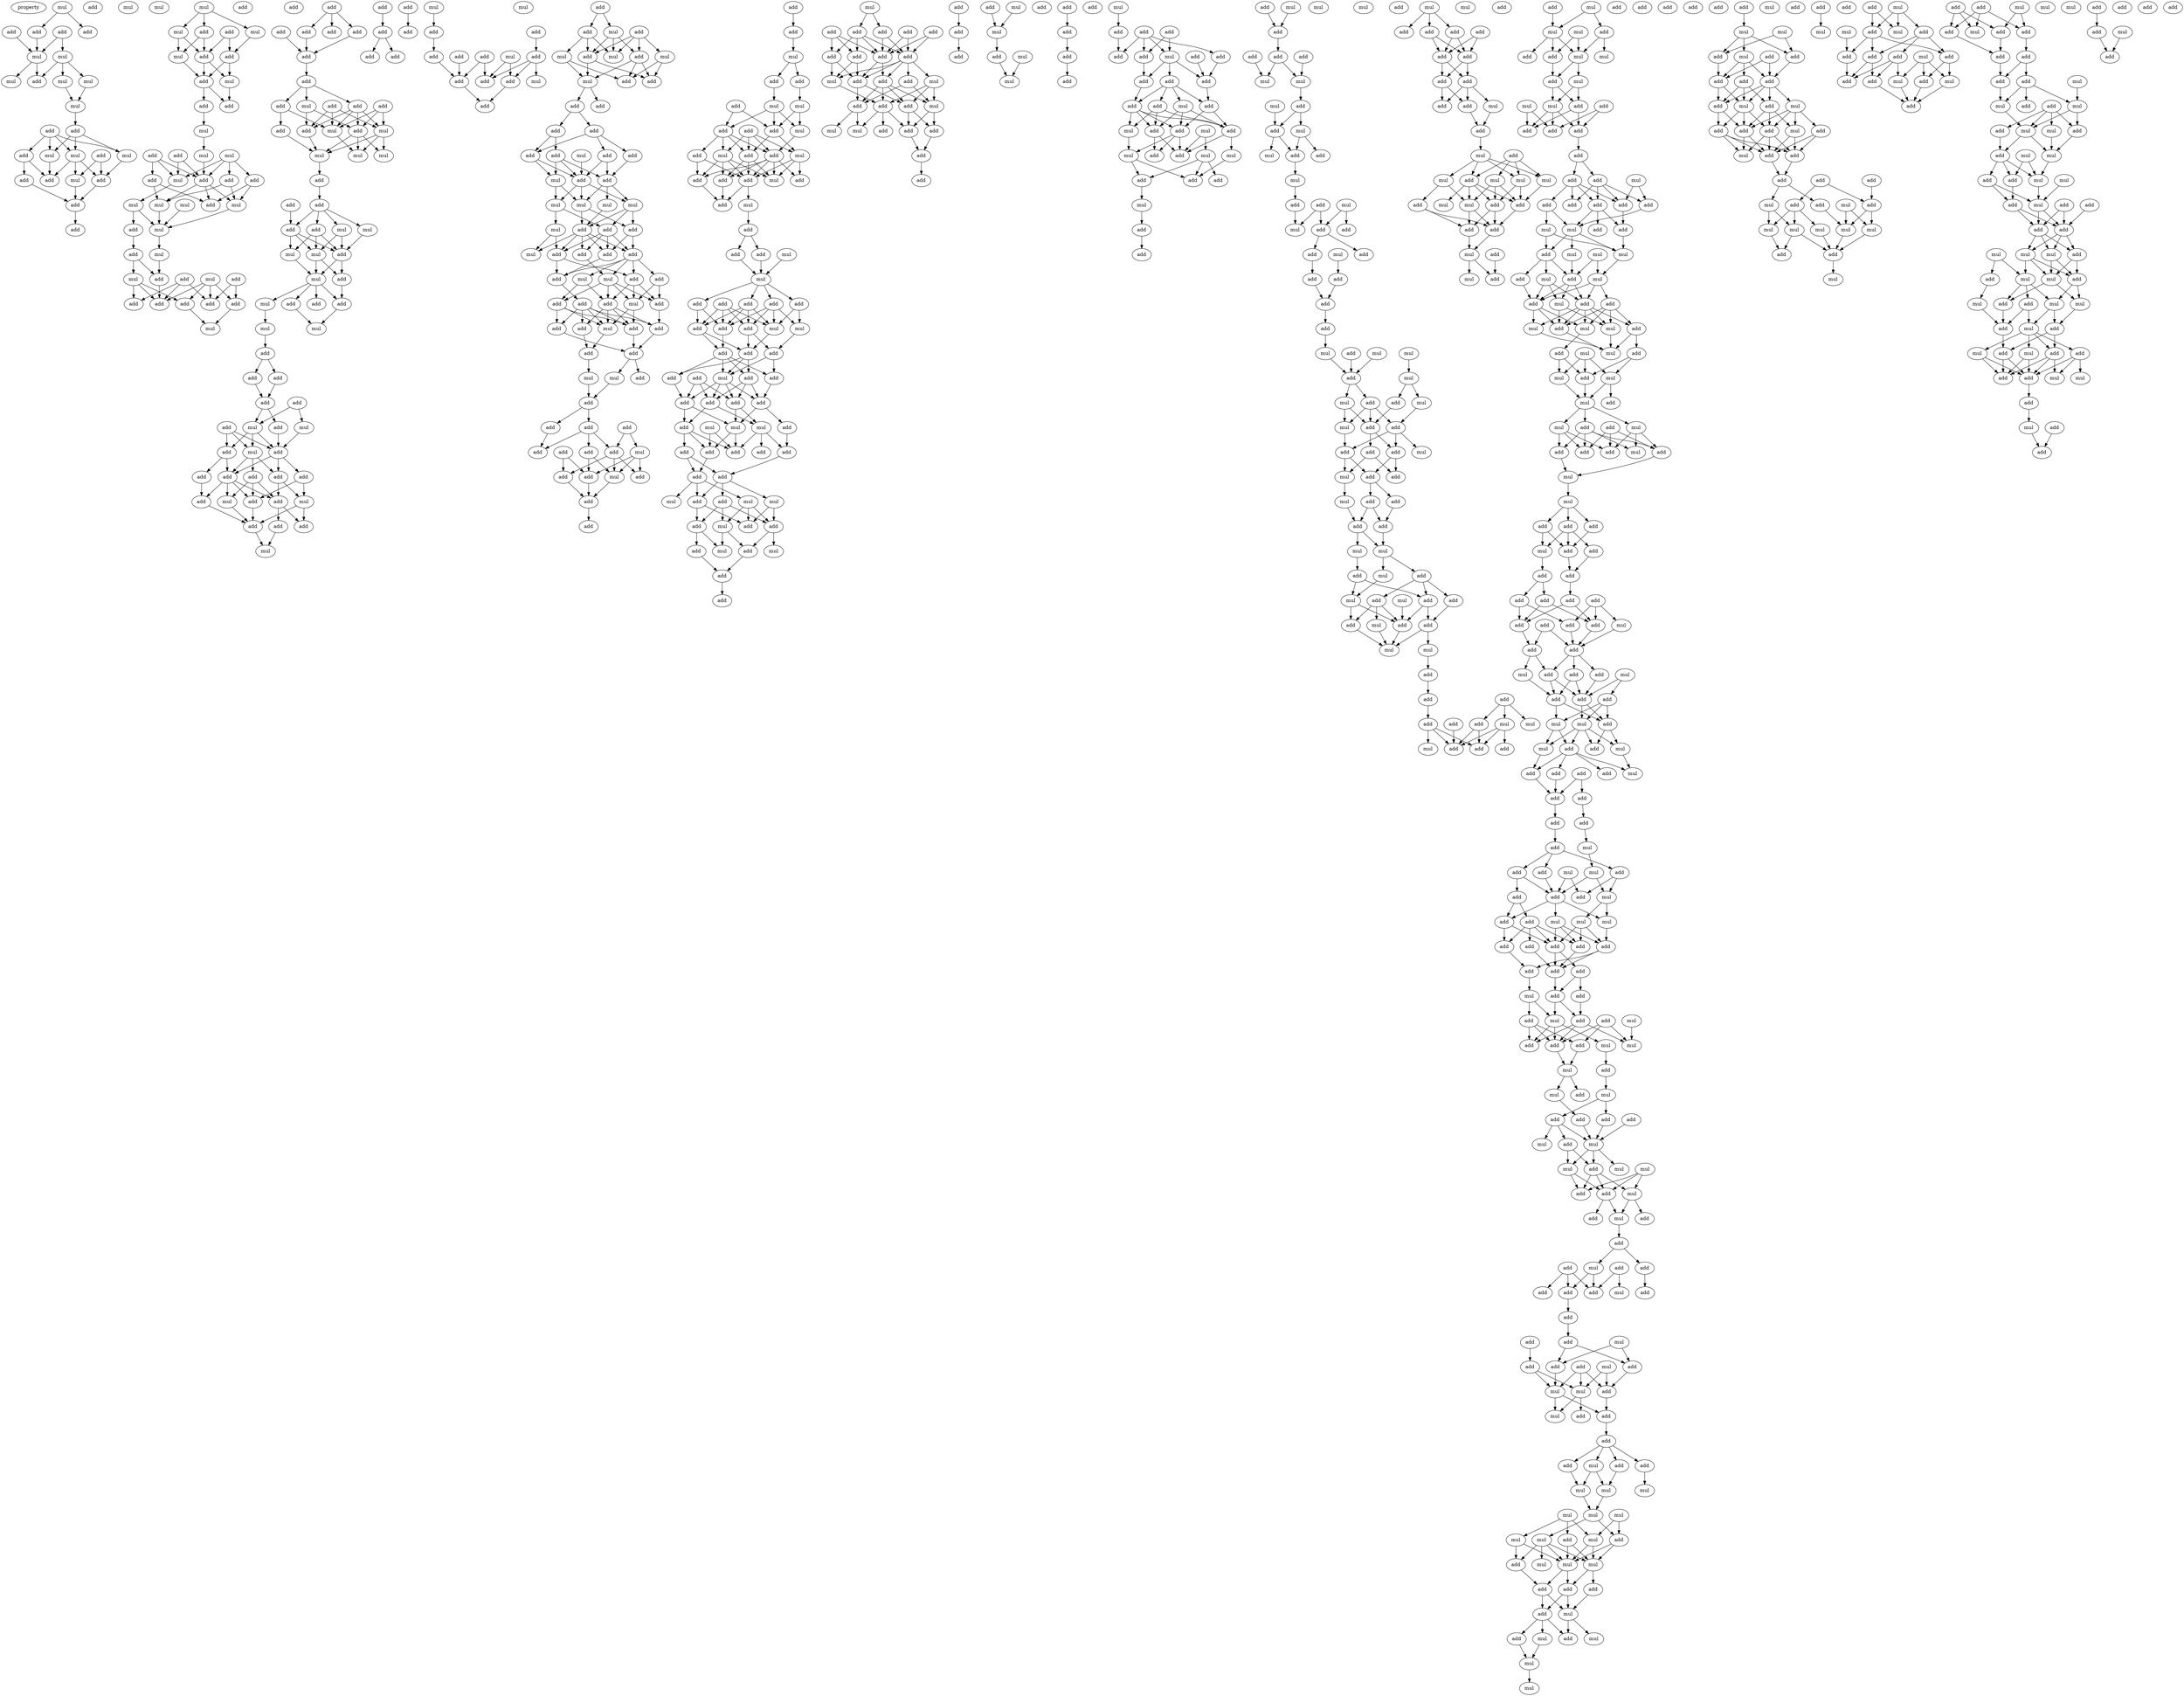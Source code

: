 digraph {
    node [fontcolor=black]
    property [mul=2,lf=1.4]
    0 [ label = mul ];
    1 [ label = add ];
    2 [ label = add ];
    3 [ label = add ];
    4 [ label = add ];
    5 [ label = add ];
    6 [ label = mul ];
    7 [ label = mul ];
    8 [ label = mul ];
    9 [ label = add ];
    10 [ label = mul ];
    11 [ label = mul ];
    12 [ label = mul ];
    13 [ label = add ];
    14 [ label = add ];
    15 [ label = add ];
    16 [ label = add ];
    17 [ label = mul ];
    18 [ label = mul ];
    19 [ label = mul ];
    20 [ label = add ];
    21 [ label = add ];
    22 [ label = add ];
    23 [ label = mul ];
    24 [ label = mul ];
    25 [ label = add ];
    26 [ label = add ];
    27 [ label = mul ];
    28 [ label = mul ];
    29 [ label = mul ];
    30 [ label = add ];
    31 [ label = add ];
    32 [ label = mul ];
    33 [ label = mul ];
    34 [ label = add ];
    35 [ label = add ];
    36 [ label = add ];
    37 [ label = mul ];
    38 [ label = add ];
    39 [ label = add ];
    40 [ label = add ];
    41 [ label = mul ];
    42 [ label = mul ];
    43 [ label = mul ];
    44 [ label = add ];
    45 [ label = add ];
    46 [ label = add ];
    47 [ label = add ];
    48 [ label = mul ];
    49 [ label = add ];
    50 [ label = add ];
    51 [ label = mul ];
    52 [ label = add ];
    53 [ label = mul ];
    54 [ label = mul ];
    55 [ label = mul ];
    56 [ label = mul ];
    57 [ label = add ];
    58 [ label = add ];
    59 [ label = mul ];
    60 [ label = mul ];
    61 [ label = add ];
    62 [ label = mul ];
    63 [ label = add ];
    64 [ label = add ];
    65 [ label = add ];
    66 [ label = add ];
    67 [ label = add ];
    68 [ label = add ];
    69 [ label = add ];
    70 [ label = mul ];
    71 [ label = add ];
    72 [ label = add ];
    73 [ label = add ];
    74 [ label = add ];
    75 [ label = add ];
    76 [ label = add ];
    77 [ label = add ];
    78 [ label = add ];
    79 [ label = mul ];
    80 [ label = add ];
    81 [ label = add ];
    82 [ label = add ];
    83 [ label = add ];
    84 [ label = add ];
    85 [ label = add ];
    86 [ label = mul ];
    87 [ label = add ];
    88 [ label = mul ];
    89 [ label = mul ];
    90 [ label = mul ];
    91 [ label = mul ];
    92 [ label = add ];
    93 [ label = add ];
    94 [ label = add ];
    95 [ label = add ];
    96 [ label = add ];
    97 [ label = mul ];
    98 [ label = mul ];
    99 [ label = add ];
    100 [ label = mul ];
    101 [ label = mul ];
    102 [ label = mul ];
    103 [ label = add ];
    104 [ label = add ];
    105 [ label = add ];
    106 [ label = mul ];
    107 [ label = add ];
    108 [ label = mul ];
    109 [ label = mul ];
    110 [ label = add ];
    111 [ label = add ];
    112 [ label = add ];
    113 [ label = add ];
    114 [ label = add ];
    115 [ label = add ];
    116 [ label = add ];
    117 [ label = add ];
    118 [ label = add ];
    119 [ label = add ];
    120 [ label = add ];
    121 [ label = mul ];
    122 [ label = mul ];
    123 [ label = mul ];
    124 [ label = add ];
    125 [ label = add ];
    126 [ label = add ];
    127 [ label = add ];
    128 [ label = add ];
    129 [ label = add ];
    130 [ label = add ];
    131 [ label = add ];
    132 [ label = mul ];
    133 [ label = add ];
    134 [ label = mul ];
    135 [ label = add ];
    136 [ label = add ];
    137 [ label = add ];
    138 [ label = add ];
    139 [ label = add ];
    140 [ label = mul ];
    141 [ label = add ];
    142 [ label = mul ];
    143 [ label = add ];
    144 [ label = add ];
    145 [ label = add ];
    146 [ label = add ];
    147 [ label = add ];
    148 [ label = add ];
    149 [ label = mul ];
    150 [ label = add ];
    151 [ label = add ];
    152 [ label = mul ];
    153 [ label = add ];
    154 [ label = add ];
    155 [ label = mul ];
    156 [ label = add ];
    157 [ label = add ];
    158 [ label = mul ];
    159 [ label = add ];
    160 [ label = add ];
    161 [ label = mul ];
    162 [ label = add ];
    163 [ label = mul ];
    164 [ label = mul ];
    165 [ label = mul ];
    166 [ label = add ];
    167 [ label = add ];
    168 [ label = add ];
    169 [ label = add ];
    170 [ label = add ];
    171 [ label = add ];
    172 [ label = add ];
    173 [ label = add ];
    174 [ label = mul ];
    175 [ label = add ];
    176 [ label = add ];
    177 [ label = mul ];
    178 [ label = add ];
    179 [ label = add ];
    180 [ label = mul ];
    181 [ label = mul ];
    182 [ label = mul ];
    183 [ label = mul ];
    184 [ label = add ];
    185 [ label = add ];
    186 [ label = mul ];
    187 [ label = add ];
    188 [ label = add ];
    189 [ label = mul ];
    190 [ label = add ];
    191 [ label = add ];
    192 [ label = add ];
    193 [ label = add ];
    194 [ label = mul ];
    195 [ label = add ];
    196 [ label = mul ];
    197 [ label = add ];
    198 [ label = mul ];
    199 [ label = add ];
    200 [ label = add ];
    201 [ label = add ];
    202 [ label = add ];
    203 [ label = add ];
    204 [ label = add ];
    205 [ label = add ];
    206 [ label = mul ];
    207 [ label = add ];
    208 [ label = add ];
    209 [ label = add ];
    210 [ label = mul ];
    211 [ label = add ];
    212 [ label = mul ];
    213 [ label = add ];
    214 [ label = add ];
    215 [ label = add ];
    216 [ label = add ];
    217 [ label = mul ];
    218 [ label = add ];
    219 [ label = add ];
    220 [ label = add ];
    221 [ label = add ];
    222 [ label = add ];
    223 [ label = add ];
    224 [ label = add ];
    225 [ label = mul ];
    226 [ label = add ];
    227 [ label = add ];
    228 [ label = add ];
    229 [ label = add ];
    230 [ label = mul ];
    231 [ label = add ];
    232 [ label = add ];
    233 [ label = mul ];
    234 [ label = mul ];
    235 [ label = add ];
    236 [ label = add ];
    237 [ label = add ];
    238 [ label = add ];
    239 [ label = mul ];
    240 [ label = mul ];
    241 [ label = mul ];
    242 [ label = add ];
    243 [ label = add ];
    244 [ label = add ];
    245 [ label = add ];
    246 [ label = add ];
    247 [ label = add ];
    248 [ label = add ];
    249 [ label = mul ];
    250 [ label = add ];
    251 [ label = mul ];
    252 [ label = add ];
    253 [ label = add ];
    254 [ label = add ];
    255 [ label = mul ];
    256 [ label = mul ];
    257 [ label = add ];
    258 [ label = add ];
    259 [ label = add ];
    260 [ label = add ];
    261 [ label = add ];
    262 [ label = add ];
    263 [ label = mul ];
    264 [ label = mul ];
    265 [ label = add ];
    266 [ label = add ];
    267 [ label = add ];
    268 [ label = add ];
    269 [ label = add ];
    270 [ label = add ];
    271 [ label = add ];
    272 [ label = mul ];
    273 [ label = add ];
    274 [ label = add ];
    275 [ label = add ];
    276 [ label = add ];
    277 [ label = add ];
    278 [ label = add ];
    279 [ label = add ];
    280 [ label = add ];
    281 [ label = mul ];
    282 [ label = mul ];
    283 [ label = mul ];
    284 [ label = add ];
    285 [ label = add ];
    286 [ label = add ];
    287 [ label = add ];
    288 [ label = add ];
    289 [ label = add ];
    290 [ label = add ];
    291 [ label = add ];
    292 [ label = add ];
    293 [ label = mul ];
    294 [ label = mul ];
    295 [ label = mul ];
    296 [ label = add ];
    297 [ label = mul ];
    298 [ label = add ];
    299 [ label = add ];
    300 [ label = mul ];
    301 [ label = mul ];
    302 [ label = add ];
    303 [ label = add ];
    304 [ label = add ];
    305 [ label = add ];
    306 [ label = mul ];
    307 [ label = add ];
    308 [ label = add ];
    309 [ label = add ];
    310 [ label = add ];
    311 [ label = add ];
    312 [ label = add ];
    313 [ label = add ];
    314 [ label = add ];
    315 [ label = add ];
    316 [ label = mul ];
    317 [ label = add ];
    318 [ label = mul ];
    319 [ label = add ];
    320 [ label = add ];
    321 [ label = add ];
    322 [ label = mul ];
    323 [ label = add ];
    324 [ label = add ];
    325 [ label = add ];
    326 [ label = add ];
    327 [ label = mul ];
    328 [ label = add ];
    329 [ label = mul ];
    330 [ label = add ];
    331 [ label = add ];
    332 [ label = add ];
    333 [ label = add ];
    334 [ label = mul ];
    335 [ label = add ];
    336 [ label = mul ];
    337 [ label = add ];
    338 [ label = mul ];
    339 [ label = add ];
    340 [ label = mul ];
    341 [ label = add ];
    342 [ label = add ];
    343 [ label = add ];
    344 [ label = add ];
    345 [ label = add ];
    346 [ label = add ];
    347 [ label = mul ];
    348 [ label = add ];
    349 [ label = add ];
    350 [ label = add ];
    351 [ label = add ];
    352 [ label = mul ];
    353 [ label = add ];
    354 [ label = add ];
    355 [ label = add ];
    356 [ label = add ];
    357 [ label = add ];
    358 [ label = add ];
    359 [ label = mul ];
    360 [ label = add ];
    361 [ label = add ];
    362 [ label = add ];
    363 [ label = add ];
    364 [ label = add ];
    365 [ label = add ];
    366 [ label = mul ];
    367 [ label = mul ];
    368 [ label = add ];
    369 [ label = add ];
    370 [ label = mul ];
    371 [ label = mul ];
    372 [ label = mul ];
    373 [ label = add ];
    374 [ label = add ];
    375 [ label = add ];
    376 [ label = mul ];
    377 [ label = add ];
    378 [ label = add ];
    379 [ label = mul ];
    380 [ label = add ];
    381 [ label = add ];
    382 [ label = add ];
    383 [ label = add ];
    384 [ label = add ];
    385 [ label = mul ];
    386 [ label = mul ];
    387 [ label = add ];
    388 [ label = mul ];
    389 [ label = add ];
    390 [ label = mul ];
    391 [ label = mul ];
    392 [ label = add ];
    393 [ label = add ];
    394 [ label = mul ];
    395 [ label = mul ];
    396 [ label = add ];
    397 [ label = add ];
    398 [ label = mul ];
    399 [ label = add ];
    400 [ label = add ];
    401 [ label = mul ];
    402 [ label = add ];
    403 [ label = mul ];
    404 [ label = add ];
    405 [ label = add ];
    406 [ label = add ];
    407 [ label = add ];
    408 [ label = add ];
    409 [ label = mul ];
    410 [ label = mul ];
    411 [ label = add ];
    412 [ label = mul ];
    413 [ label = mul ];
    414 [ label = add ];
    415 [ label = mul ];
    416 [ label = add ];
    417 [ label = add ];
    418 [ label = mul ];
    419 [ label = add ];
    420 [ label = mul ];
    421 [ label = add ];
    422 [ label = add ];
    423 [ label = add ];
    424 [ label = mul ];
    425 [ label = add ];
    426 [ label = add ];
    427 [ label = mul ];
    428 [ label = add ];
    429 [ label = mul ];
    430 [ label = add ];
    431 [ label = add ];
    432 [ label = add ];
    433 [ label = add ];
    434 [ label = mul ];
    435 [ label = mul ];
    436 [ label = mul ];
    437 [ label = add ];
    438 [ label = add ];
    439 [ label = add ];
    440 [ label = mul ];
    441 [ label = add ];
    442 [ label = mul ];
    443 [ label = add ];
    444 [ label = add ];
    445 [ label = mul ];
    446 [ label = add ];
    447 [ label = add ];
    448 [ label = mul ];
    449 [ label = mul ];
    450 [ label = mul ];
    451 [ label = add ];
    452 [ label = add ];
    453 [ label = add ];
    454 [ label = add ];
    455 [ label = add ];
    456 [ label = add ];
    457 [ label = mul ];
    458 [ label = add ];
    459 [ label = mul ];
    460 [ label = add ];
    461 [ label = add ];
    462 [ label = add ];
    463 [ label = mul ];
    464 [ label = mul ];
    465 [ label = add ];
    466 [ label = mul ];
    467 [ label = add ];
    468 [ label = add ];
    469 [ label = add ];
    470 [ label = add ];
    471 [ label = add ];
    472 [ label = add ];
    473 [ label = add ];
    474 [ label = add ];
    475 [ label = mul ];
    476 [ label = add ];
    477 [ label = add ];
    478 [ label = add ];
    479 [ label = mul ];
    480 [ label = add ];
    481 [ label = mul ];
    482 [ label = mul ];
    483 [ label = mul ];
    484 [ label = mul ];
    485 [ label = mul ];
    486 [ label = add ];
    487 [ label = add ];
    488 [ label = mul ];
    489 [ label = add ];
    490 [ label = add ];
    491 [ label = add ];
    492 [ label = mul ];
    493 [ label = add ];
    494 [ label = add ];
    495 [ label = mul ];
    496 [ label = add ];
    497 [ label = mul ];
    498 [ label = add ];
    499 [ label = mul ];
    500 [ label = mul ];
    501 [ label = add ];
    502 [ label = mul ];
    503 [ label = add ];
    504 [ label = add ];
    505 [ label = mul ];
    506 [ label = add ];
    507 [ label = mul ];
    508 [ label = add ];
    509 [ label = add ];
    510 [ label = mul ];
    511 [ label = mul ];
    512 [ label = add ];
    513 [ label = add ];
    514 [ label = add ];
    515 [ label = add ];
    516 [ label = mul ];
    517 [ label = add ];
    518 [ label = add ];
    519 [ label = add ];
    520 [ label = add ];
    521 [ label = add ];
    522 [ label = add ];
    523 [ label = add ];
    524 [ label = mul ];
    525 [ label = add ];
    526 [ label = add ];
    527 [ label = mul ];
    528 [ label = mul ];
    529 [ label = mul ];
    530 [ label = add ];
    531 [ label = mul ];
    532 [ label = add ];
    533 [ label = add ];
    534 [ label = mul ];
    535 [ label = mul ];
    536 [ label = add ];
    537 [ label = add ];
    538 [ label = mul ];
    539 [ label = add ];
    540 [ label = mul ];
    541 [ label = mul ];
    542 [ label = mul ];
    543 [ label = add ];
    544 [ label = add ];
    545 [ label = add ];
    546 [ label = mul ];
    547 [ label = mul ];
    548 [ label = add ];
    549 [ label = mul ];
    550 [ label = mul ];
    551 [ label = add ];
    552 [ label = add ];
    553 [ label = mul ];
    554 [ label = add ];
    555 [ label = mul ];
    556 [ label = mul ];
    557 [ label = add ];
    558 [ label = add ];
    559 [ label = add ];
    560 [ label = add ];
    561 [ label = mul ];
    562 [ label = add ];
    563 [ label = mul ];
    564 [ label = mul ];
    565 [ label = add ];
    566 [ label = add ];
    567 [ label = add ];
    568 [ label = add ];
    569 [ label = add ];
    570 [ label = mul ];
    571 [ label = add ];
    572 [ label = add ];
    573 [ label = add ];
    574 [ label = add ];
    575 [ label = add ];
    576 [ label = add ];
    577 [ label = add ];
    578 [ label = add ];
    579 [ label = add ];
    580 [ label = add ];
    581 [ label = add ];
    582 [ label = mul ];
    583 [ label = add ];
    584 [ label = add ];
    585 [ label = add ];
    586 [ label = add ];
    587 [ label = add ];
    588 [ label = mul ];
    589 [ label = mul ];
    590 [ label = add ];
    591 [ label = add ];
    592 [ label = add ];
    593 [ label = add ];
    594 [ label = mul ];
    595 [ label = mul ];
    596 [ label = add ];
    597 [ label = add ];
    598 [ label = mul ];
    599 [ label = add ];
    600 [ label = mul ];
    601 [ label = add ];
    602 [ label = mul ];
    603 [ label = add ];
    604 [ label = add ];
    605 [ label = add ];
    606 [ label = add ];
    607 [ label = add ];
    608 [ label = add ];
    609 [ label = add ];
    610 [ label = add ];
    611 [ label = add ];
    612 [ label = mul ];
    613 [ label = mul ];
    614 [ label = add ];
    615 [ label = add ];
    616 [ label = mul ];
    617 [ label = add ];
    618 [ label = add ];
    619 [ label = add ];
    620 [ label = add ];
    621 [ label = mul ];
    622 [ label = add ];
    623 [ label = add ];
    624 [ label = mul ];
    625 [ label = mul ];
    626 [ label = mul ];
    627 [ label = add ];
    628 [ label = add ];
    629 [ label = add ];
    630 [ label = add ];
    631 [ label = add ];
    632 [ label = add ];
    633 [ label = add ];
    634 [ label = add ];
    635 [ label = add ];
    636 [ label = mul ];
    637 [ label = add ];
    638 [ label = mul ];
    639 [ label = add ];
    640 [ label = mul ];
    641 [ label = add ];
    642 [ label = add ];
    643 [ label = mul ];
    644 [ label = mul ];
    645 [ label = add ];
    646 [ label = add ];
    647 [ label = add ];
    648 [ label = add ];
    649 [ label = mul ];
    650 [ label = mul ];
    651 [ label = add ];
    652 [ label = mul ];
    653 [ label = add ];
    654 [ label = add ];
    655 [ label = add ];
    656 [ label = add ];
    657 [ label = add ];
    658 [ label = mul ];
    659 [ label = mul ];
    660 [ label = mul ];
    661 [ label = add ];
    662 [ label = mul ];
    663 [ label = mul ];
    664 [ label = add ];
    665 [ label = add ];
    666 [ label = mul ];
    667 [ label = mul ];
    668 [ label = add ];
    669 [ label = add ];
    670 [ label = add ];
    671 [ label = add ];
    672 [ label = mul ];
    673 [ label = add ];
    674 [ label = add ];
    675 [ label = add ];
    676 [ label = add ];
    677 [ label = add ];
    678 [ label = add ];
    679 [ label = add ];
    680 [ label = mul ];
    681 [ label = add ];
    682 [ label = mul ];
    683 [ label = add ];
    684 [ label = add ];
    685 [ label = add ];
    686 [ label = mul ];
    687 [ label = add ];
    688 [ label = add ];
    689 [ label = add ];
    690 [ label = mul ];
    691 [ label = mul ];
    692 [ label = add ];
    693 [ label = add ];
    694 [ label = mul ];
    695 [ label = add ];
    696 [ label = add ];
    697 [ label = add ];
    698 [ label = mul ];
    699 [ label = add ];
    700 [ label = add ];
    701 [ label = mul ];
    702 [ label = mul ];
    703 [ label = mul ];
    704 [ label = mul ];
    705 [ label = mul ];
    706 [ label = mul ];
    707 [ label = mul ];
    708 [ label = add ];
    709 [ label = mul ];
    710 [ label = add ];
    711 [ label = mul ];
    712 [ label = mul ];
    713 [ label = add ];
    714 [ label = mul ];
    715 [ label = mul ];
    716 [ label = add ];
    717 [ label = add ];
    718 [ label = add ];
    719 [ label = add ];
    720 [ label = mul ];
    721 [ label = mul ];
    722 [ label = add ];
    723 [ label = add ];
    724 [ label = mul ];
    725 [ label = mul ];
    726 [ label = mul ];
    727 [ label = add ];
    728 [ label = add ];
    729 [ label = mul ];
    730 [ label = mul ];
    731 [ label = mul ];
    732 [ label = add ];
    733 [ label = add ];
    734 [ label = add ];
    735 [ label = add ];
    736 [ label = add ];
    737 [ label = add ];
    738 [ label = mul ];
    739 [ label = add ];
    740 [ label = mul ];
    741 [ label = add ];
    742 [ label = add ];
    743 [ label = mul ];
    744 [ label = add ];
    745 [ label = add ];
    746 [ label = add ];
    747 [ label = add ];
    748 [ label = mul ];
    749 [ label = add ];
    750 [ label = add ];
    751 [ label = add ];
    752 [ label = add ];
    753 [ label = mul ];
    754 [ label = mul ];
    755 [ label = add ];
    756 [ label = add ];
    757 [ label = add ];
    758 [ label = mul ];
    759 [ label = mul ];
    760 [ label = mul ];
    761 [ label = mul ];
    762 [ label = mul ];
    763 [ label = add ];
    764 [ label = add ];
    765 [ label = mul ];
    766 [ label = mul ];
    767 [ label = add ];
    768 [ label = add ];
    769 [ label = add ];
    770 [ label = mul ];
    771 [ label = mul ];
    772 [ label = add ];
    773 [ label = mul ];
    774 [ label = add ];
    775 [ label = mul ];
    776 [ label = add ];
    777 [ label = mul ];
    778 [ label = add ];
    779 [ label = add ];
    780 [ label = add ];
    781 [ label = add ];
    782 [ label = add ];
    783 [ label = add ];
    784 [ label = mul ];
    785 [ label = mul ];
    786 [ label = add ];
    787 [ label = add ];
    788 [ label = add ];
    789 [ label = mul ];
    790 [ label = add ];
    791 [ label = add ];
    792 [ label = add ];
    793 [ label = mul ];
    794 [ label = add ];
    795 [ label = add ];
    796 [ label = add ];
    797 [ label = add ];
    798 [ label = add ];
    799 [ label = mul ];
    800 [ label = mul ];
    801 [ label = mul ];
    802 [ label = add ];
    803 [ label = mul ];
    804 [ label = add ];
    805 [ label = mul ];
    806 [ label = mul ];
    807 [ label = add ];
    808 [ label = add ];
    809 [ label = mul ];
    810 [ label = add ];
    811 [ label = mul ];
    812 [ label = add ];
    813 [ label = mul ];
    814 [ label = mul ];
    815 [ label = add ];
    816 [ label = add ];
    817 [ label = add ];
    818 [ label = add ];
    819 [ label = mul ];
    820 [ label = add ];
    821 [ label = add ];
    822 [ label = add ];
    823 [ label = mul ];
    824 [ label = mul ];
    825 [ label = mul ];
    826 [ label = mul ];
    827 [ label = add ];
    828 [ label = mul ];
    829 [ label = add ];
    830 [ label = add ];
    831 [ label = mul ];
    832 [ label = add ];
    833 [ label = mul ];
    834 [ label = mul ];
    835 [ label = add ];
    836 [ label = add ];
    837 [ label = mul ];
    838 [ label = mul ];
    839 [ label = add ];
    840 [ label = mul ];
    841 [ label = add ];
    842 [ label = add ];
    843 [ label = add ];
    844 [ label = add ];
    845 [ label = mul ];
    846 [ label = mul ];
    847 [ label = add ];
    848 [ label = mul ];
    849 [ label = mul ];
    850 [ label = add ];
    851 [ label = add ];
    852 [ label = add ];
    853 [ label = add ];
    854 [ label = add ];
    855 [ label = mul ];
    856 [ label = add ];
    857 [ label = add ];
    858 [ label = add ];
    0 -> 2 [ name = 0 ];
    0 -> 4 [ name = 1 ];
    1 -> 6 [ name = 2 ];
    2 -> 6 [ name = 3 ];
    3 -> 6 [ name = 4 ];
    3 -> 7 [ name = 5 ];
    6 -> 8 [ name = 6 ];
    6 -> 9 [ name = 7 ];
    7 -> 9 [ name = 8 ];
    7 -> 10 [ name = 9 ];
    7 -> 11 [ name = 10 ];
    10 -> 12 [ name = 11 ];
    11 -> 12 [ name = 12 ];
    12 -> 14 [ name = 13 ];
    13 -> 15 [ name = 14 ];
    13 -> 17 [ name = 15 ];
    13 -> 18 [ name = 16 ];
    13 -> 19 [ name = 17 ];
    14 -> 17 [ name = 18 ];
    14 -> 18 [ name = 19 ];
    14 -> 19 [ name = 20 ];
    15 -> 21 [ name = 21 ];
    15 -> 22 [ name = 22 ];
    16 -> 20 [ name = 23 ];
    16 -> 23 [ name = 24 ];
    17 -> 20 [ name = 25 ];
    17 -> 21 [ name = 26 ];
    17 -> 23 [ name = 27 ];
    18 -> 20 [ name = 28 ];
    19 -> 21 [ name = 29 ];
    20 -> 25 [ name = 30 ];
    22 -> 25 [ name = 31 ];
    23 -> 25 [ name = 32 ];
    25 -> 26 [ name = 33 ];
    28 -> 29 [ name = 34 ];
    28 -> 31 [ name = 35 ];
    28 -> 32 [ name = 36 ];
    29 -> 33 [ name = 37 ];
    29 -> 34 [ name = 38 ];
    30 -> 34 [ name = 39 ];
    30 -> 35 [ name = 40 ];
    31 -> 33 [ name = 41 ];
    31 -> 34 [ name = 42 ];
    32 -> 35 [ name = 43 ];
    33 -> 36 [ name = 44 ];
    34 -> 36 [ name = 45 ];
    34 -> 37 [ name = 46 ];
    35 -> 36 [ name = 47 ];
    35 -> 37 [ name = 48 ];
    36 -> 38 [ name = 49 ];
    36 -> 39 [ name = 50 ];
    37 -> 39 [ name = 51 ];
    38 -> 41 [ name = 52 ];
    41 -> 42 [ name = 53 ];
    42 -> 46 [ name = 54 ];
    43 -> 46 [ name = 55 ];
    43 -> 47 [ name = 56 ];
    43 -> 48 [ name = 57 ];
    43 -> 50 [ name = 58 ];
    44 -> 46 [ name = 59 ];
    44 -> 48 [ name = 60 ];
    45 -> 46 [ name = 61 ];
    45 -> 48 [ name = 62 ];
    45 -> 49 [ name = 63 ];
    46 -> 51 [ name = 64 ];
    46 -> 52 [ name = 65 ];
    46 -> 55 [ name = 66 ];
    47 -> 52 [ name = 67 ];
    47 -> 55 [ name = 68 ];
    48 -> 54 [ name = 69 ];
    49 -> 51 [ name = 70 ];
    49 -> 52 [ name = 71 ];
    50 -> 51 [ name = 72 ];
    50 -> 55 [ name = 73 ];
    51 -> 56 [ name = 74 ];
    53 -> 56 [ name = 75 ];
    54 -> 56 [ name = 76 ];
    54 -> 57 [ name = 77 ];
    55 -> 56 [ name = 78 ];
    56 -> 59 [ name = 79 ];
    57 -> 58 [ name = 80 ];
    58 -> 60 [ name = 81 ];
    58 -> 61 [ name = 82 ];
    59 -> 61 [ name = 83 ];
    60 -> 67 [ name = 84 ];
    60 -> 68 [ name = 85 ];
    60 -> 69 [ name = 86 ];
    61 -> 68 [ name = 87 ];
    62 -> 65 [ name = 88 ];
    62 -> 66 [ name = 89 ];
    62 -> 68 [ name = 90 ];
    62 -> 69 [ name = 91 ];
    63 -> 65 [ name = 92 ];
    63 -> 66 [ name = 93 ];
    64 -> 66 [ name = 94 ];
    64 -> 67 [ name = 95 ];
    64 -> 68 [ name = 96 ];
    65 -> 70 [ name = 97 ];
    69 -> 70 [ name = 98 ];
    72 -> 73 [ name = 99 ];
    72 -> 74 [ name = 100 ];
    72 -> 76 [ name = 101 ];
    73 -> 77 [ name = 102 ];
    75 -> 77 [ name = 103 ];
    76 -> 77 [ name = 104 ];
    77 -> 78 [ name = 105 ];
    78 -> 79 [ name = 106 ];
    78 -> 80 [ name = 107 ];
    78 -> 81 [ name = 108 ];
    79 -> 84 [ name = 109 ];
    79 -> 87 [ name = 110 ];
    80 -> 84 [ name = 111 ];
    80 -> 86 [ name = 112 ];
    80 -> 87 [ name = 113 ];
    80 -> 88 [ name = 114 ];
    81 -> 85 [ name = 115 ];
    81 -> 86 [ name = 116 ];
    82 -> 84 [ name = 117 ];
    82 -> 86 [ name = 118 ];
    82 -> 88 [ name = 119 ];
    83 -> 86 [ name = 120 ];
    83 -> 87 [ name = 121 ];
    83 -> 88 [ name = 122 ];
    84 -> 91 [ name = 123 ];
    85 -> 91 [ name = 124 ];
    86 -> 89 [ name = 125 ];
    87 -> 89 [ name = 126 ];
    87 -> 90 [ name = 127 ];
    87 -> 91 [ name = 128 ];
    88 -> 89 [ name = 129 ];
    88 -> 90 [ name = 130 ];
    88 -> 91 [ name = 131 ];
    91 -> 92 [ name = 132 ];
    92 -> 94 [ name = 133 ];
    93 -> 96 [ name = 134 ];
    94 -> 95 [ name = 135 ];
    94 -> 96 [ name = 136 ];
    94 -> 97 [ name = 137 ];
    94 -> 98 [ name = 138 ];
    95 -> 99 [ name = 139 ];
    95 -> 100 [ name = 140 ];
    95 -> 101 [ name = 141 ];
    96 -> 99 [ name = 142 ];
    96 -> 100 [ name = 143 ];
    96 -> 101 [ name = 144 ];
    97 -> 99 [ name = 145 ];
    97 -> 100 [ name = 146 ];
    98 -> 99 [ name = 147 ];
    99 -> 102 [ name = 148 ];
    99 -> 103 [ name = 149 ];
    100 -> 102 [ name = 150 ];
    100 -> 103 [ name = 151 ];
    101 -> 102 [ name = 152 ];
    102 -> 104 [ name = 153 ];
    102 -> 105 [ name = 154 ];
    102 -> 106 [ name = 155 ];
    102 -> 107 [ name = 156 ];
    103 -> 104 [ name = 157 ];
    104 -> 109 [ name = 158 ];
    105 -> 109 [ name = 159 ];
    106 -> 108 [ name = 160 ];
    108 -> 111 [ name = 161 ];
    110 -> 112 [ name = 162 ];
    111 -> 113 [ name = 163 ];
    111 -> 116 [ name = 164 ];
    112 -> 114 [ name = 165 ];
    112 -> 115 [ name = 166 ];
    113 -> 118 [ name = 167 ];
    116 -> 118 [ name = 168 ];
    117 -> 121 [ name = 169 ];
    117 -> 122 [ name = 170 ];
    118 -> 120 [ name = 171 ];
    118 -> 121 [ name = 172 ];
    119 -> 123 [ name = 173 ];
    119 -> 124 [ name = 174 ];
    119 -> 125 [ name = 175 ];
    120 -> 124 [ name = 176 ];
    121 -> 123 [ name = 177 ];
    121 -> 124 [ name = 178 ];
    121 -> 125 [ name = 179 ];
    122 -> 124 [ name = 180 ];
    123 -> 126 [ name = 181 ];
    123 -> 127 [ name = 182 ];
    123 -> 129 [ name = 183 ];
    124 -> 127 [ name = 184 ];
    124 -> 129 [ name = 185 ];
    124 -> 130 [ name = 186 ];
    125 -> 127 [ name = 187 ];
    125 -> 128 [ name = 188 ];
    126 -> 131 [ name = 189 ];
    126 -> 132 [ name = 190 ];
    126 -> 135 [ name = 191 ];
    127 -> 131 [ name = 192 ];
    127 -> 132 [ name = 193 ];
    127 -> 133 [ name = 194 ];
    127 -> 135 [ name = 195 ];
    128 -> 133 [ name = 196 ];
    129 -> 134 [ name = 197 ];
    129 -> 135 [ name = 198 ];
    130 -> 131 [ name = 199 ];
    130 -> 134 [ name = 200 ];
    131 -> 136 [ name = 201 ];
    132 -> 136 [ name = 202 ];
    133 -> 136 [ name = 203 ];
    134 -> 136 [ name = 204 ];
    134 -> 138 [ name = 205 ];
    135 -> 137 [ name = 206 ];
    135 -> 138 [ name = 207 ];
    136 -> 140 [ name = 208 ];
    137 -> 140 [ name = 209 ];
    139 -> 141 [ name = 210 ];
    142 -> 143 [ name = 211 ];
    143 -> 148 [ name = 212 ];
    144 -> 145 [ name = 213 ];
    145 -> 151 [ name = 214 ];
    145 -> 152 [ name = 215 ];
    145 -> 153 [ name = 216 ];
    146 -> 150 [ name = 217 ];
    147 -> 150 [ name = 218 ];
    147 -> 153 [ name = 219 ];
    148 -> 150 [ name = 220 ];
    149 -> 151 [ name = 221 ];
    149 -> 153 [ name = 222 ];
    150 -> 154 [ name = 223 ];
    151 -> 154 [ name = 224 ];
    156 -> 157 [ name = 225 ];
    156 -> 158 [ name = 226 ];
    157 -> 161 [ name = 227 ];
    157 -> 162 [ name = 228 ];
    157 -> 163 [ name = 229 ];
    158 -> 160 [ name = 230 ];
    158 -> 162 [ name = 231 ];
    158 -> 163 [ name = 232 ];
    159 -> 160 [ name = 233 ];
    159 -> 162 [ name = 234 ];
    159 -> 163 [ name = 235 ];
    159 -> 164 [ name = 236 ];
    160 -> 165 [ name = 237 ];
    160 -> 166 [ name = 238 ];
    160 -> 167 [ name = 239 ];
    161 -> 165 [ name = 240 ];
    161 -> 166 [ name = 241 ];
    162 -> 165 [ name = 242 ];
    162 -> 167 [ name = 243 ];
    164 -> 166 [ name = 244 ];
    164 -> 167 [ name = 245 ];
    165 -> 168 [ name = 246 ];
    165 -> 169 [ name = 247 ];
    168 -> 170 [ name = 248 ];
    168 -> 171 [ name = 249 ];
    170 -> 173 [ name = 250 ];
    170 -> 175 [ name = 251 ];
    171 -> 172 [ name = 252 ];
    171 -> 175 [ name = 253 ];
    171 -> 176 [ name = 254 ];
    172 -> 179 [ name = 255 ];
    173 -> 177 [ name = 256 ];
    173 -> 178 [ name = 257 ];
    173 -> 179 [ name = 258 ];
    174 -> 178 [ name = 259 ];
    175 -> 177 [ name = 260 ];
    175 -> 178 [ name = 261 ];
    176 -> 178 [ name = 262 ];
    176 -> 179 [ name = 263 ];
    177 -> 182 [ name = 264 ];
    177 -> 183 [ name = 265 ];
    178 -> 180 [ name = 266 ];
    178 -> 182 [ name = 267 ];
    178 -> 183 [ name = 268 ];
    179 -> 180 [ name = 269 ];
    179 -> 181 [ name = 270 ];
    179 -> 182 [ name = 271 ];
    180 -> 184 [ name = 272 ];
    180 -> 185 [ name = 273 ];
    180 -> 187 [ name = 274 ];
    181 -> 184 [ name = 275 ];
    182 -> 184 [ name = 276 ];
    182 -> 185 [ name = 277 ];
    183 -> 186 [ name = 278 ];
    183 -> 187 [ name = 279 ];
    184 -> 188 [ name = 280 ];
    184 -> 189 [ name = 281 ];
    184 -> 190 [ name = 282 ];
    184 -> 191 [ name = 283 ];
    184 -> 192 [ name = 284 ];
    185 -> 188 [ name = 285 ];
    185 -> 192 [ name = 286 ];
    186 -> 189 [ name = 287 ];
    186 -> 191 [ name = 288 ];
    187 -> 188 [ name = 289 ];
    187 -> 190 [ name = 290 ];
    187 -> 191 [ name = 291 ];
    187 -> 192 [ name = 292 ];
    188 -> 197 [ name = 293 ];
    190 -> 194 [ name = 294 ];
    191 -> 193 [ name = 295 ];
    191 -> 197 [ name = 296 ];
    192 -> 193 [ name = 297 ];
    192 -> 194 [ name = 298 ];
    192 -> 195 [ name = 299 ];
    192 -> 196 [ name = 300 ];
    192 -> 197 [ name = 301 ];
    193 -> 198 [ name = 302 ];
    193 -> 200 [ name = 303 ];
    193 -> 202 [ name = 304 ];
    194 -> 198 [ name = 305 ];
    194 -> 199 [ name = 306 ];
    194 -> 200 [ name = 307 ];
    194 -> 202 [ name = 308 ];
    195 -> 198 [ name = 309 ];
    195 -> 202 [ name = 310 ];
    196 -> 199 [ name = 311 ];
    196 -> 200 [ name = 312 ];
    197 -> 201 [ name = 313 ];
    198 -> 203 [ name = 314 ];
    198 -> 206 [ name = 315 ];
    199 -> 203 [ name = 316 ];
    199 -> 204 [ name = 317 ];
    199 -> 206 [ name = 318 ];
    200 -> 203 [ name = 319 ];
    200 -> 205 [ name = 320 ];
    200 -> 206 [ name = 321 ];
    200 -> 207 [ name = 322 ];
    201 -> 203 [ name = 323 ];
    201 -> 204 [ name = 324 ];
    201 -> 205 [ name = 325 ];
    201 -> 206 [ name = 326 ];
    201 -> 207 [ name = 327 ];
    202 -> 207 [ name = 328 ];
    203 -> 209 [ name = 329 ];
    204 -> 209 [ name = 330 ];
    205 -> 208 [ name = 331 ];
    206 -> 208 [ name = 332 ];
    207 -> 209 [ name = 333 ];
    208 -> 210 [ name = 334 ];
    209 -> 211 [ name = 335 ];
    209 -> 212 [ name = 336 ];
    210 -> 213 [ name = 337 ];
    212 -> 213 [ name = 338 ];
    213 -> 214 [ name = 339 ];
    213 -> 216 [ name = 340 ];
    214 -> 219 [ name = 341 ];
    215 -> 217 [ name = 342 ];
    215 -> 220 [ name = 343 ];
    216 -> 218 [ name = 344 ];
    216 -> 219 [ name = 345 ];
    216 -> 220 [ name = 346 ];
    217 -> 222 [ name = 347 ];
    217 -> 225 [ name = 348 ];
    217 -> 226 [ name = 349 ];
    218 -> 225 [ name = 350 ];
    218 -> 226 [ name = 351 ];
    220 -> 222 [ name = 352 ];
    220 -> 224 [ name = 353 ];
    220 -> 225 [ name = 354 ];
    221 -> 224 [ name = 355 ];
    221 -> 226 [ name = 356 ];
    223 -> 227 [ name = 357 ];
    224 -> 228 [ name = 358 ];
    225 -> 228 [ name = 359 ];
    226 -> 228 [ name = 360 ];
    227 -> 230 [ name = 361 ];
    228 -> 229 [ name = 362 ];
    230 -> 231 [ name = 363 ];
    230 -> 232 [ name = 364 ];
    231 -> 234 [ name = 365 ];
    232 -> 233 [ name = 366 ];
    233 -> 237 [ name = 367 ];
    233 -> 239 [ name = 368 ];
    234 -> 237 [ name = 369 ];
    234 -> 238 [ name = 370 ];
    234 -> 239 [ name = 371 ];
    235 -> 237 [ name = 372 ];
    235 -> 238 [ name = 373 ];
    236 -> 240 [ name = 374 ];
    236 -> 241 [ name = 375 ];
    236 -> 243 [ name = 376 ];
    236 -> 244 [ name = 377 ];
    237 -> 240 [ name = 378 ];
    237 -> 243 [ name = 379 ];
    238 -> 241 [ name = 380 ];
    238 -> 242 [ name = 381 ];
    238 -> 243 [ name = 382 ];
    238 -> 244 [ name = 383 ];
    239 -> 244 [ name = 384 ];
    240 -> 246 [ name = 385 ];
    240 -> 248 [ name = 386 ];
    240 -> 249 [ name = 387 ];
    241 -> 245 [ name = 388 ];
    241 -> 246 [ name = 389 ];
    241 -> 247 [ name = 390 ];
    241 -> 249 [ name = 391 ];
    242 -> 246 [ name = 392 ];
    242 -> 247 [ name = 393 ];
    243 -> 245 [ name = 394 ];
    243 -> 246 [ name = 395 ];
    243 -> 249 [ name = 396 ];
    244 -> 245 [ name = 397 ];
    244 -> 246 [ name = 398 ];
    244 -> 247 [ name = 399 ];
    244 -> 248 [ name = 400 ];
    244 -> 249 [ name = 401 ];
    245 -> 250 [ name = 402 ];
    246 -> 250 [ name = 403 ];
    246 -> 251 [ name = 404 ];
    247 -> 250 [ name = 405 ];
    251 -> 252 [ name = 406 ];
    252 -> 253 [ name = 407 ];
    252 -> 254 [ name = 408 ];
    253 -> 256 [ name = 409 ];
    254 -> 256 [ name = 410 ];
    255 -> 256 [ name = 411 ];
    256 -> 258 [ name = 412 ];
    256 -> 259 [ name = 413 ];
    256 -> 260 [ name = 414 ];
    256 -> 261 [ name = 415 ];
    257 -> 262 [ name = 416 ];
    257 -> 264 [ name = 417 ];
    257 -> 265 [ name = 418 ];
    257 -> 266 [ name = 419 ];
    258 -> 263 [ name = 420 ];
    258 -> 264 [ name = 421 ];
    258 -> 265 [ name = 422 ];
    258 -> 266 [ name = 423 ];
    259 -> 262 [ name = 424 ];
    259 -> 264 [ name = 425 ];
    259 -> 265 [ name = 426 ];
    259 -> 266 [ name = 427 ];
    260 -> 263 [ name = 428 ];
    260 -> 264 [ name = 429 ];
    261 -> 262 [ name = 430 ];
    261 -> 266 [ name = 431 ];
    262 -> 267 [ name = 432 ];
    262 -> 268 [ name = 433 ];
    263 -> 269 [ name = 434 ];
    264 -> 268 [ name = 435 ];
    265 -> 268 [ name = 436 ];
    265 -> 269 [ name = 437 ];
    266 -> 267 [ name = 438 ];
    267 -> 271 [ name = 439 ];
    267 -> 272 [ name = 440 ];
    267 -> 273 [ name = 441 ];
    267 -> 274 [ name = 442 ];
    268 -> 272 [ name = 443 ];
    268 -> 273 [ name = 444 ];
    268 -> 274 [ name = 445 ];
    269 -> 271 [ name = 446 ];
    269 -> 272 [ name = 447 ];
    270 -> 275 [ name = 448 ];
    270 -> 276 [ name = 449 ];
    270 -> 278 [ name = 450 ];
    271 -> 277 [ name = 451 ];
    272 -> 275 [ name = 452 ];
    272 -> 276 [ name = 453 ];
    272 -> 277 [ name = 454 ];
    272 -> 278 [ name = 455 ];
    273 -> 275 [ name = 456 ];
    273 -> 276 [ name = 457 ];
    273 -> 277 [ name = 458 ];
    274 -> 278 [ name = 459 ];
    275 -> 281 [ name = 460 ];
    275 -> 282 [ name = 461 ];
    276 -> 279 [ name = 462 ];
    276 -> 282 [ name = 463 ];
    277 -> 280 [ name = 464 ];
    277 -> 281 [ name = 465 ];
    278 -> 279 [ name = 466 ];
    278 -> 281 [ name = 467 ];
    279 -> 286 [ name = 468 ];
    279 -> 287 [ name = 469 ];
    279 -> 288 [ name = 470 ];
    280 -> 285 [ name = 471 ];
    281 -> 286 [ name = 472 ];
    281 -> 287 [ name = 473 ];
    282 -> 284 [ name = 474 ];
    282 -> 285 [ name = 475 ];
    282 -> 286 [ name = 476 ];
    283 -> 286 [ name = 477 ];
    283 -> 287 [ name = 478 ];
    285 -> 289 [ name = 479 ];
    287 -> 290 [ name = 480 ];
    288 -> 289 [ name = 481 ];
    288 -> 290 [ name = 482 ];
    289 -> 291 [ name = 483 ];
    289 -> 292 [ name = 484 ];
    289 -> 295 [ name = 485 ];
    290 -> 292 [ name = 486 ];
    290 -> 293 [ name = 487 ];
    290 -> 294 [ name = 488 ];
    291 -> 296 [ name = 489 ];
    291 -> 297 [ name = 490 ];
    291 -> 299 [ name = 491 ];
    292 -> 296 [ name = 492 ];
    292 -> 298 [ name = 493 ];
    293 -> 297 [ name = 494 ];
    293 -> 298 [ name = 495 ];
    293 -> 299 [ name = 496 ];
    295 -> 298 [ name = 497 ];
    295 -> 299 [ name = 498 ];
    296 -> 300 [ name = 499 ];
    296 -> 302 [ name = 500 ];
    297 -> 300 [ name = 501 ];
    297 -> 303 [ name = 502 ];
    299 -> 301 [ name = 503 ];
    299 -> 303 [ name = 504 ];
    302 -> 304 [ name = 505 ];
    303 -> 304 [ name = 506 ];
    304 -> 305 [ name = 507 ];
    306 -> 308 [ name = 508 ];
    306 -> 311 [ name = 509 ];
    307 -> 312 [ name = 510 ];
    307 -> 313 [ name = 511 ];
    308 -> 312 [ name = 512 ];
    308 -> 313 [ name = 513 ];
    309 -> 312 [ name = 514 ];
    309 -> 313 [ name = 515 ];
    310 -> 313 [ name = 516 ];
    310 -> 314 [ name = 517 ];
    310 -> 315 [ name = 518 ];
    311 -> 312 [ name = 519 ];
    311 -> 313 [ name = 520 ];
    311 -> 314 [ name = 521 ];
    311 -> 315 [ name = 522 ];
    312 -> 316 [ name = 523 ];
    312 -> 317 [ name = 524 ];
    312 -> 318 [ name = 525 ];
    312 -> 319 [ name = 526 ];
    312 -> 320 [ name = 527 ];
    313 -> 317 [ name = 528 ];
    313 -> 320 [ name = 529 ];
    314 -> 316 [ name = 530 ];
    314 -> 317 [ name = 531 ];
    315 -> 316 [ name = 532 ];
    315 -> 317 [ name = 533 ];
    316 -> 321 [ name = 534 ];
    317 -> 323 [ name = 535 ];
    317 -> 324 [ name = 536 ];
    318 -> 321 [ name = 537 ];
    318 -> 322 [ name = 538 ];
    318 -> 324 [ name = 539 ];
    319 -> 322 [ name = 540 ];
    319 -> 323 [ name = 541 ];
    320 -> 321 [ name = 542 ];
    320 -> 322 [ name = 543 ];
    320 -> 323 [ name = 544 ];
    320 -> 324 [ name = 545 ];
    321 -> 325 [ name = 546 ];
    321 -> 326 [ name = 547 ];
    321 -> 329 [ name = 548 ];
    322 -> 325 [ name = 549 ];
    322 -> 328 [ name = 550 ];
    323 -> 327 [ name = 551 ];
    323 -> 329 [ name = 552 ];
    324 -> 325 [ name = 553 ];
    324 -> 328 [ name = 554 ];
    325 -> 330 [ name = 555 ];
    328 -> 330 [ name = 556 ];
    330 -> 331 [ name = 557 ];
    332 -> 335 [ name = 558 ];
    333 -> 336 [ name = 559 ];
    334 -> 336 [ name = 560 ];
    335 -> 337 [ name = 561 ];
    336 -> 339 [ name = 562 ];
    338 -> 340 [ name = 563 ];
    339 -> 340 [ name = 564 ];
    342 -> 343 [ name = 565 ];
    343 -> 344 [ name = 566 ];
    344 -> 345 [ name = 567 ];
    347 -> 349 [ name = 568 ];
    348 -> 351 [ name = 569 ];
    348 -> 352 [ name = 570 ];
    348 -> 354 [ name = 571 ];
    348 -> 355 [ name = 572 ];
    349 -> 355 [ name = 573 ];
    350 -> 351 [ name = 574 ];
    350 -> 352 [ name = 575 ];
    351 -> 356 [ name = 576 ];
    352 -> 356 [ name = 577 ];
    352 -> 357 [ name = 578 ];
    352 -> 358 [ name = 579 ];
    353 -> 358 [ name = 580 ];
    354 -> 358 [ name = 581 ];
    356 -> 360 [ name = 582 ];
    357 -> 359 [ name = 583 ];
    357 -> 360 [ name = 584 ];
    357 -> 361 [ name = 585 ];
    357 -> 362 [ name = 586 ];
    358 -> 362 [ name = 587 ];
    359 -> 363 [ name = 588 ];
    359 -> 364 [ name = 589 ];
    359 -> 365 [ name = 590 ];
    360 -> 363 [ name = 591 ];
    360 -> 364 [ name = 592 ];
    360 -> 365 [ name = 593 ];
    360 -> 367 [ name = 594 ];
    361 -> 364 [ name = 595 ];
    361 -> 365 [ name = 596 ];
    361 -> 367 [ name = 597 ];
    362 -> 363 [ name = 598 ];
    362 -> 364 [ name = 599 ];
    363 -> 368 [ name = 600 ];
    363 -> 369 [ name = 601 ];
    363 -> 370 [ name = 602 ];
    364 -> 368 [ name = 603 ];
    364 -> 371 [ name = 604 ];
    365 -> 368 [ name = 605 ];
    365 -> 369 [ name = 606 ];
    366 -> 368 [ name = 607 ];
    366 -> 372 [ name = 608 ];
    367 -> 370 [ name = 609 ];
    370 -> 373 [ name = 610 ];
    370 -> 375 [ name = 611 ];
    371 -> 373 [ name = 612 ];
    372 -> 373 [ name = 613 ];
    372 -> 374 [ name = 614 ];
    372 -> 375 [ name = 615 ];
    375 -> 376 [ name = 616 ];
    376 -> 378 [ name = 617 ];
    377 -> 380 [ name = 618 ];
    378 -> 381 [ name = 619 ];
    379 -> 380 [ name = 620 ];
    380 -> 382 [ name = 621 ];
    382 -> 385 [ name = 622 ];
    382 -> 386 [ name = 623 ];
    383 -> 385 [ name = 624 ];
    384 -> 386 [ name = 625 ];
    386 -> 387 [ name = 626 ];
    387 -> 389 [ name = 627 ];
    387 -> 390 [ name = 628 ];
    388 -> 389 [ name = 629 ];
    389 -> 391 [ name = 630 ];
    389 -> 393 [ name = 631 ];
    390 -> 392 [ name = 632 ];
    390 -> 393 [ name = 633 ];
    393 -> 394 [ name = 634 ];
    394 -> 396 [ name = 635 ];
    395 -> 399 [ name = 636 ];
    395 -> 400 [ name = 637 ];
    396 -> 401 [ name = 638 ];
    397 -> 399 [ name = 639 ];
    397 -> 401 [ name = 640 ];
    399 -> 402 [ name = 641 ];
    399 -> 404 [ name = 642 ];
    403 -> 405 [ name = 643 ];
    404 -> 406 [ name = 644 ];
    405 -> 407 [ name = 645 ];
    406 -> 407 [ name = 646 ];
    407 -> 408 [ name = 647 ];
    408 -> 410 [ name = 648 ];
    409 -> 413 [ name = 649 ];
    410 -> 414 [ name = 650 ];
    411 -> 414 [ name = 651 ];
    412 -> 414 [ name = 652 ];
    413 -> 417 [ name = 653 ];
    413 -> 418 [ name = 654 ];
    414 -> 415 [ name = 655 ];
    414 -> 416 [ name = 656 ];
    415 -> 419 [ name = 657 ];
    415 -> 420 [ name = 658 ];
    416 -> 419 [ name = 659 ];
    416 -> 420 [ name = 660 ];
    416 -> 421 [ name = 661 ];
    417 -> 419 [ name = 662 ];
    418 -> 421 [ name = 663 ];
    419 -> 422 [ name = 664 ];
    419 -> 425 [ name = 665 ];
    420 -> 423 [ name = 666 ];
    421 -> 423 [ name = 667 ];
    421 -> 424 [ name = 668 ];
    421 -> 425 [ name = 669 ];
    422 -> 427 [ name = 670 ];
    422 -> 428 [ name = 671 ];
    423 -> 426 [ name = 672 ];
    423 -> 427 [ name = 673 ];
    425 -> 426 [ name = 674 ];
    425 -> 428 [ name = 675 ];
    426 -> 430 [ name = 676 ];
    426 -> 431 [ name = 677 ];
    427 -> 429 [ name = 678 ];
    429 -> 433 [ name = 679 ];
    430 -> 432 [ name = 680 ];
    430 -> 433 [ name = 681 ];
    431 -> 432 [ name = 682 ];
    432 -> 434 [ name = 683 ];
    433 -> 434 [ name = 684 ];
    433 -> 435 [ name = 685 ];
    434 -> 436 [ name = 686 ];
    434 -> 438 [ name = 687 ];
    435 -> 437 [ name = 688 ];
    436 -> 440 [ name = 689 ];
    437 -> 440 [ name = 690 ];
    437 -> 441 [ name = 691 ];
    438 -> 439 [ name = 692 ];
    438 -> 441 [ name = 693 ];
    438 -> 443 [ name = 694 ];
    439 -> 444 [ name = 695 ];
    440 -> 446 [ name = 696 ];
    440 -> 447 [ name = 697 ];
    441 -> 444 [ name = 698 ];
    441 -> 446 [ name = 699 ];
    442 -> 446 [ name = 700 ];
    443 -> 445 [ name = 701 ];
    443 -> 446 [ name = 702 ];
    443 -> 447 [ name = 703 ];
    444 -> 448 [ name = 704 ];
    444 -> 449 [ name = 705 ];
    445 -> 449 [ name = 706 ];
    446 -> 449 [ name = 707 ];
    447 -> 449 [ name = 708 ];
    448 -> 452 [ name = 709 ];
    452 -> 454 [ name = 710 ];
    453 -> 455 [ name = 711 ];
    453 -> 457 [ name = 712 ];
    453 -> 459 [ name = 713 ];
    454 -> 458 [ name = 714 ];
    455 -> 460 [ name = 715 ];
    455 -> 462 [ name = 716 ];
    456 -> 460 [ name = 717 ];
    458 -> 460 [ name = 718 ];
    458 -> 462 [ name = 719 ];
    458 -> 463 [ name = 720 ];
    459 -> 460 [ name = 721 ];
    459 -> 461 [ name = 722 ];
    459 -> 462 [ name = 723 ];
    464 -> 465 [ name = 724 ];
    464 -> 468 [ name = 725 ];
    464 -> 469 [ name = 726 ];
    465 -> 470 [ name = 727 ];
    465 -> 471 [ name = 728 ];
    467 -> 470 [ name = 729 ];
    467 -> 471 [ name = 730 ];
    469 -> 470 [ name = 731 ];
    469 -> 471 [ name = 732 ];
    470 -> 472 [ name = 733 ];
    470 -> 473 [ name = 734 ];
    471 -> 472 [ name = 735 ];
    471 -> 473 [ name = 736 ];
    472 -> 474 [ name = 737 ];
    472 -> 475 [ name = 738 ];
    472 -> 476 [ name = 739 ];
    473 -> 474 [ name = 740 ];
    473 -> 476 [ name = 741 ];
    474 -> 477 [ name = 742 ];
    475 -> 477 [ name = 743 ];
    477 -> 479 [ name = 744 ];
    478 -> 480 [ name = 745 ];
    478 -> 481 [ name = 746 ];
    478 -> 482 [ name = 747 ];
    478 -> 484 [ name = 748 ];
    479 -> 480 [ name = 749 ];
    479 -> 482 [ name = 750 ];
    479 -> 483 [ name = 751 ];
    479 -> 484 [ name = 752 ];
    480 -> 485 [ name = 753 ];
    480 -> 487 [ name = 754 ];
    480 -> 488 [ name = 755 ];
    480 -> 489 [ name = 756 ];
    481 -> 487 [ name = 757 ];
    481 -> 488 [ name = 758 ];
    481 -> 489 [ name = 759 ];
    482 -> 487 [ name = 760 ];
    483 -> 486 [ name = 761 ];
    483 -> 488 [ name = 762 ];
    484 -> 487 [ name = 763 ];
    484 -> 489 [ name = 764 ];
    486 -> 490 [ name = 765 ];
    486 -> 491 [ name = 766 ];
    487 -> 490 [ name = 767 ];
    488 -> 490 [ name = 768 ];
    488 -> 491 [ name = 769 ];
    489 -> 490 [ name = 770 ];
    489 -> 491 [ name = 771 ];
    490 -> 492 [ name = 772 ];
    491 -> 492 [ name = 773 ];
    492 -> 495 [ name = 774 ];
    492 -> 496 [ name = 775 ];
    493 -> 496 [ name = 776 ];
    497 -> 499 [ name = 777 ];
    497 -> 501 [ name = 778 ];
    498 -> 499 [ name = 779 ];
    499 -> 503 [ name = 780 ];
    499 -> 504 [ name = 781 ];
    499 -> 505 [ name = 782 ];
    500 -> 503 [ name = 783 ];
    500 -> 505 [ name = 784 ];
    501 -> 502 [ name = 785 ];
    501 -> 505 [ name = 786 ];
    503 -> 506 [ name = 787 ];
    505 -> 506 [ name = 788 ];
    505 -> 507 [ name = 789 ];
    506 -> 509 [ name = 790 ];
    506 -> 510 [ name = 791 ];
    507 -> 509 [ name = 792 ];
    507 -> 510 [ name = 793 ];
    508 -> 512 [ name = 794 ];
    508 -> 513 [ name = 795 ];
    509 -> 513 [ name = 796 ];
    509 -> 514 [ name = 797 ];
    510 -> 512 [ name = 798 ];
    510 -> 513 [ name = 799 ];
    510 -> 514 [ name = 800 ];
    511 -> 512 [ name = 801 ];
    511 -> 514 [ name = 802 ];
    513 -> 515 [ name = 803 ];
    515 -> 517 [ name = 804 ];
    515 -> 518 [ name = 805 ];
    516 -> 520 [ name = 806 ];
    516 -> 522 [ name = 807 ];
    517 -> 520 [ name = 808 ];
    517 -> 521 [ name = 809 ];
    517 -> 522 [ name = 810 ];
    517 -> 523 [ name = 811 ];
    518 -> 519 [ name = 812 ];
    518 -> 520 [ name = 813 ];
    518 -> 521 [ name = 814 ];
    518 -> 523 [ name = 815 ];
    519 -> 524 [ name = 816 ];
    519 -> 527 [ name = 817 ];
    520 -> 526 [ name = 818 ];
    522 -> 527 [ name = 819 ];
    523 -> 525 [ name = 820 ];
    523 -> 526 [ name = 821 ];
    523 -> 527 [ name = 822 ];
    524 -> 528 [ name = 823 ];
    524 -> 530 [ name = 824 ];
    526 -> 528 [ name = 825 ];
    527 -> 528 [ name = 826 ];
    527 -> 530 [ name = 827 ];
    527 -> 531 [ name = 828 ];
    528 -> 535 [ name = 829 ];
    529 -> 533 [ name = 830 ];
    529 -> 535 [ name = 831 ];
    530 -> 532 [ name = 832 ];
    530 -> 533 [ name = 833 ];
    530 -> 534 [ name = 834 ];
    531 -> 533 [ name = 835 ];
    532 -> 536 [ name = 836 ];
    533 -> 536 [ name = 837 ];
    533 -> 537 [ name = 838 ];
    533 -> 538 [ name = 839 ];
    534 -> 536 [ name = 840 ];
    534 -> 537 [ name = 841 ];
    534 -> 538 [ name = 842 ];
    535 -> 536 [ name = 843 ];
    535 -> 537 [ name = 844 ];
    535 -> 539 [ name = 845 ];
    536 -> 540 [ name = 846 ];
    536 -> 542 [ name = 847 ];
    536 -> 544 [ name = 848 ];
    537 -> 540 [ name = 849 ];
    537 -> 541 [ name = 850 ];
    537 -> 542 [ name = 851 ];
    537 -> 543 [ name = 852 ];
    537 -> 544 [ name = 853 ];
    538 -> 541 [ name = 854 ];
    538 -> 544 [ name = 855 ];
    539 -> 540 [ name = 856 ];
    539 -> 541 [ name = 857 ];
    539 -> 543 [ name = 858 ];
    539 -> 544 [ name = 859 ];
    540 -> 545 [ name = 860 ];
    541 -> 547 [ name = 861 ];
    542 -> 547 [ name = 862 ];
    543 -> 547 [ name = 863 ];
    543 -> 548 [ name = 864 ];
    544 -> 547 [ name = 865 ];
    545 -> 550 [ name = 866 ];
    545 -> 551 [ name = 867 ];
    546 -> 549 [ name = 868 ];
    546 -> 550 [ name = 869 ];
    546 -> 551 [ name = 870 ];
    548 -> 549 [ name = 871 ];
    548 -> 551 [ name = 872 ];
    549 -> 552 [ name = 873 ];
    549 -> 553 [ name = 874 ];
    550 -> 553 [ name = 875 ];
    551 -> 553 [ name = 876 ];
    553 -> 554 [ name = 877 ];
    553 -> 555 [ name = 878 ];
    553 -> 556 [ name = 879 ];
    554 -> 558 [ name = 880 ];
    554 -> 559 [ name = 881 ];
    554 -> 560 [ name = 882 ];
    554 -> 561 [ name = 883 ];
    555 -> 559 [ name = 884 ];
    555 -> 560 [ name = 885 ];
    555 -> 562 [ name = 886 ];
    556 -> 558 [ name = 887 ];
    556 -> 561 [ name = 888 ];
    556 -> 562 [ name = 889 ];
    557 -> 558 [ name = 890 ];
    557 -> 560 [ name = 891 ];
    557 -> 562 [ name = 892 ];
    558 -> 563 [ name = 893 ];
    559 -> 563 [ name = 894 ];
    563 -> 564 [ name = 895 ];
    564 -> 567 [ name = 896 ];
    564 -> 568 [ name = 897 ];
    564 -> 569 [ name = 898 ];
    567 -> 570 [ name = 899 ];
    567 -> 571 [ name = 900 ];
    568 -> 571 [ name = 901 ];
    569 -> 570 [ name = 902 ];
    569 -> 571 [ name = 903 ];
    569 -> 572 [ name = 904 ];
    570 -> 573 [ name = 905 ];
    571 -> 574 [ name = 906 ];
    572 -> 574 [ name = 907 ];
    573 -> 577 [ name = 908 ];
    573 -> 578 [ name = 909 ];
    574 -> 575 [ name = 910 ];
    575 -> 580 [ name = 911 ];
    575 -> 583 [ name = 912 ];
    576 -> 579 [ name = 913 ];
    576 -> 582 [ name = 914 ];
    576 -> 583 [ name = 915 ];
    577 -> 580 [ name = 916 ];
    577 -> 583 [ name = 917 ];
    578 -> 579 [ name = 918 ];
    578 -> 580 [ name = 919 ];
    579 -> 584 [ name = 920 ];
    580 -> 585 [ name = 921 ];
    581 -> 584 [ name = 922 ];
    581 -> 585 [ name = 923 ];
    582 -> 584 [ name = 924 ];
    583 -> 584 [ name = 925 ];
    584 -> 586 [ name = 926 ];
    584 -> 587 [ name = 927 ];
    584 -> 590 [ name = 928 ];
    585 -> 589 [ name = 929 ];
    585 -> 590 [ name = 930 ];
    586 -> 592 [ name = 931 ];
    586 -> 593 [ name = 932 ];
    587 -> 592 [ name = 933 ];
    588 -> 591 [ name = 934 ];
    588 -> 592 [ name = 935 ];
    589 -> 593 [ name = 936 ];
    590 -> 592 [ name = 937 ];
    590 -> 593 [ name = 938 ];
    591 -> 594 [ name = 939 ];
    591 -> 595 [ name = 940 ];
    591 -> 596 [ name = 941 ];
    592 -> 595 [ name = 942 ];
    592 -> 596 [ name = 943 ];
    593 -> 594 [ name = 944 ];
    593 -> 596 [ name = 945 ];
    594 -> 599 [ name = 946 ];
    594 -> 600 [ name = 947 ];
    595 -> 597 [ name = 948 ];
    595 -> 598 [ name = 949 ];
    595 -> 599 [ name = 950 ];
    595 -> 600 [ name = 951 ];
    596 -> 597 [ name = 952 ];
    596 -> 598 [ name = 953 ];
    598 -> 602 [ name = 954 ];
    599 -> 601 [ name = 955 ];
    599 -> 602 [ name = 956 ];
    599 -> 604 [ name = 957 ];
    599 -> 605 [ name = 958 ];
    600 -> 605 [ name = 959 ];
    603 -> 606 [ name = 960 ];
    603 -> 607 [ name = 961 ];
    604 -> 607 [ name = 962 ];
    605 -> 607 [ name = 963 ];
    606 -> 608 [ name = 964 ];
    607 -> 610 [ name = 965 ];
    608 -> 612 [ name = 966 ];
    610 -> 611 [ name = 967 ];
    611 -> 614 [ name = 968 ];
    611 -> 615 [ name = 969 ];
    611 -> 617 [ name = 970 ];
    612 -> 613 [ name = 971 ];
    613 -> 619 [ name = 972 ];
    613 -> 621 [ name = 973 ];
    614 -> 618 [ name = 974 ];
    614 -> 621 [ name = 975 ];
    615 -> 619 [ name = 976 ];
    615 -> 620 [ name = 977 ];
    616 -> 618 [ name = 978 ];
    616 -> 619 [ name = 979 ];
    617 -> 619 [ name = 980 ];
    619 -> 622 [ name = 981 ];
    619 -> 625 [ name = 982 ];
    619 -> 626 [ name = 983 ];
    620 -> 622 [ name = 984 ];
    620 -> 623 [ name = 985 ];
    621 -> 624 [ name = 986 ];
    621 -> 626 [ name = 987 ];
    622 -> 630 [ name = 988 ];
    622 -> 631 [ name = 989 ];
    623 -> 627 [ name = 990 ];
    623 -> 629 [ name = 991 ];
    623 -> 630 [ name = 992 ];
    623 -> 631 [ name = 993 ];
    624 -> 627 [ name = 994 ];
    624 -> 628 [ name = 995 ];
    624 -> 630 [ name = 996 ];
    625 -> 627 [ name = 997 ];
    625 -> 628 [ name = 998 ];
    625 -> 630 [ name = 999 ];
    626 -> 628 [ name = 1000 ];
    627 -> 632 [ name = 1001 ];
    628 -> 632 [ name = 1002 ];
    628 -> 633 [ name = 1003 ];
    629 -> 632 [ name = 1004 ];
    630 -> 632 [ name = 1005 ];
    630 -> 634 [ name = 1006 ];
    631 -> 633 [ name = 1007 ];
    632 -> 637 [ name = 1008 ];
    633 -> 636 [ name = 1009 ];
    634 -> 635 [ name = 1010 ];
    634 -> 637 [ name = 1011 ];
    635 -> 642 [ name = 1012 ];
    636 -> 638 [ name = 1013 ];
    636 -> 639 [ name = 1014 ];
    637 -> 638 [ name = 1015 ];
    637 -> 642 [ name = 1016 ];
    638 -> 643 [ name = 1017 ];
    638 -> 645 [ name = 1018 ];
    638 -> 646 [ name = 1019 ];
    639 -> 645 [ name = 1020 ];
    639 -> 646 [ name = 1021 ];
    639 -> 647 [ name = 1022 ];
    640 -> 644 [ name = 1023 ];
    641 -> 644 [ name = 1024 ];
    641 -> 646 [ name = 1025 ];
    641 -> 647 [ name = 1026 ];
    642 -> 644 [ name = 1027 ];
    642 -> 645 [ name = 1028 ];
    642 -> 646 [ name = 1029 ];
    643 -> 648 [ name = 1030 ];
    646 -> 649 [ name = 1031 ];
    647 -> 649 [ name = 1032 ];
    648 -> 652 [ name = 1033 ];
    649 -> 650 [ name = 1034 ];
    649 -> 651 [ name = 1035 ];
    650 -> 653 [ name = 1036 ];
    652 -> 654 [ name = 1037 ];
    652 -> 656 [ name = 1038 ];
    653 -> 659 [ name = 1039 ];
    654 -> 659 [ name = 1040 ];
    655 -> 659 [ name = 1041 ];
    656 -> 657 [ name = 1042 ];
    656 -> 658 [ name = 1043 ];
    656 -> 659 [ name = 1044 ];
    657 -> 660 [ name = 1045 ];
    657 -> 661 [ name = 1046 ];
    659 -> 660 [ name = 1047 ];
    659 -> 661 [ name = 1048 ];
    659 -> 662 [ name = 1049 ];
    660 -> 664 [ name = 1050 ];
    660 -> 665 [ name = 1051 ];
    661 -> 664 [ name = 1052 ];
    661 -> 665 [ name = 1053 ];
    661 -> 666 [ name = 1054 ];
    663 -> 664 [ name = 1055 ];
    663 -> 665 [ name = 1056 ];
    663 -> 666 [ name = 1057 ];
    665 -> 667 [ name = 1058 ];
    665 -> 669 [ name = 1059 ];
    666 -> 667 [ name = 1060 ];
    666 -> 668 [ name = 1061 ];
    667 -> 671 [ name = 1062 ];
    671 -> 672 [ name = 1063 ];
    671 -> 673 [ name = 1064 ];
    672 -> 677 [ name = 1065 ];
    672 -> 678 [ name = 1066 ];
    673 -> 676 [ name = 1067 ];
    674 -> 677 [ name = 1068 ];
    674 -> 678 [ name = 1069 ];
    674 -> 679 [ name = 1070 ];
    675 -> 678 [ name = 1071 ];
    675 -> 680 [ name = 1072 ];
    677 -> 681 [ name = 1073 ];
    681 -> 684 [ name = 1074 ];
    682 -> 685 [ name = 1075 ];
    682 -> 688 [ name = 1076 ];
    683 -> 687 [ name = 1077 ];
    684 -> 685 [ name = 1078 ];
    684 -> 688 [ name = 1079 ];
    685 -> 691 [ name = 1080 ];
    686 -> 690 [ name = 1081 ];
    686 -> 692 [ name = 1082 ];
    687 -> 690 [ name = 1083 ];
    687 -> 691 [ name = 1084 ];
    688 -> 692 [ name = 1085 ];
    689 -> 690 [ name = 1086 ];
    689 -> 691 [ name = 1087 ];
    689 -> 692 [ name = 1088 ];
    690 -> 694 [ name = 1089 ];
    690 -> 695 [ name = 1090 ];
    691 -> 693 [ name = 1091 ];
    691 -> 694 [ name = 1092 ];
    692 -> 693 [ name = 1093 ];
    693 -> 696 [ name = 1094 ];
    696 -> 697 [ name = 1095 ];
    696 -> 698 [ name = 1096 ];
    696 -> 699 [ name = 1097 ];
    696 -> 700 [ name = 1098 ];
    697 -> 702 [ name = 1099 ];
    698 -> 702 [ name = 1100 ];
    698 -> 703 [ name = 1101 ];
    699 -> 703 [ name = 1102 ];
    700 -> 701 [ name = 1103 ];
    702 -> 706 [ name = 1104 ];
    703 -> 706 [ name = 1105 ];
    704 -> 709 [ name = 1106 ];
    704 -> 710 [ name = 1107 ];
    704 -> 711 [ name = 1108 ];
    705 -> 708 [ name = 1109 ];
    705 -> 711 [ name = 1110 ];
    706 -> 707 [ name = 1111 ];
    706 -> 708 [ name = 1112 ];
    707 -> 712 [ name = 1113 ];
    707 -> 713 [ name = 1114 ];
    707 -> 714 [ name = 1115 ];
    707 -> 715 [ name = 1116 ];
    708 -> 712 [ name = 1117 ];
    708 -> 715 [ name = 1118 ];
    709 -> 712 [ name = 1119 ];
    709 -> 713 [ name = 1120 ];
    710 -> 712 [ name = 1121 ];
    710 -> 715 [ name = 1122 ];
    711 -> 712 [ name = 1123 ];
    711 -> 715 [ name = 1124 ];
    712 -> 716 [ name = 1125 ];
    712 -> 717 [ name = 1126 ];
    713 -> 717 [ name = 1127 ];
    715 -> 716 [ name = 1128 ];
    715 -> 718 [ name = 1129 ];
    716 -> 719 [ name = 1130 ];
    716 -> 720 [ name = 1131 ];
    717 -> 719 [ name = 1132 ];
    717 -> 720 [ name = 1133 ];
    718 -> 720 [ name = 1134 ];
    719 -> 722 [ name = 1135 ];
    719 -> 723 [ name = 1136 ];
    719 -> 724 [ name = 1137 ];
    720 -> 721 [ name = 1138 ];
    720 -> 723 [ name = 1139 ];
    722 -> 725 [ name = 1140 ];
    724 -> 725 [ name = 1141 ];
    725 -> 726 [ name = 1142 ];
    728 -> 730 [ name = 1143 ];
    729 -> 732 [ name = 1144 ];
    729 -> 733 [ name = 1145 ];
    730 -> 731 [ name = 1146 ];
    730 -> 732 [ name = 1147 ];
    730 -> 733 [ name = 1148 ];
    731 -> 735 [ name = 1149 ];
    731 -> 736 [ name = 1150 ];
    731 -> 737 [ name = 1151 ];
    732 -> 736 [ name = 1152 ];
    733 -> 735 [ name = 1153 ];
    734 -> 735 [ name = 1154 ];
    734 -> 736 [ name = 1155 ];
    735 -> 738 [ name = 1156 ];
    735 -> 741 [ name = 1157 ];
    736 -> 738 [ name = 1158 ];
    736 -> 739 [ name = 1159 ];
    736 -> 740 [ name = 1160 ];
    736 -> 741 [ name = 1161 ];
    737 -> 738 [ name = 1162 ];
    737 -> 739 [ name = 1163 ];
    737 -> 741 [ name = 1164 ];
    738 -> 742 [ name = 1165 ];
    738 -> 744 [ name = 1166 ];
    738 -> 746 [ name = 1167 ];
    739 -> 742 [ name = 1168 ];
    739 -> 743 [ name = 1169 ];
    739 -> 746 [ name = 1170 ];
    740 -> 742 [ name = 1171 ];
    740 -> 743 [ name = 1172 ];
    740 -> 745 [ name = 1173 ];
    740 -> 746 [ name = 1174 ];
    741 -> 744 [ name = 1175 ];
    741 -> 746 [ name = 1176 ];
    742 -> 747 [ name = 1177 ];
    742 -> 748 [ name = 1178 ];
    742 -> 749 [ name = 1179 ];
    743 -> 747 [ name = 1180 ];
    743 -> 749 [ name = 1181 ];
    744 -> 747 [ name = 1182 ];
    744 -> 748 [ name = 1183 ];
    744 -> 749 [ name = 1184 ];
    745 -> 747 [ name = 1185 ];
    745 -> 749 [ name = 1186 ];
    746 -> 747 [ name = 1187 ];
    746 -> 748 [ name = 1188 ];
    747 -> 750 [ name = 1189 ];
    749 -> 750 [ name = 1190 ];
    750 -> 754 [ name = 1191 ];
    750 -> 756 [ name = 1192 ];
    751 -> 755 [ name = 1193 ];
    751 -> 757 [ name = 1194 ];
    752 -> 755 [ name = 1195 ];
    753 -> 758 [ name = 1196 ];
    753 -> 762 [ name = 1197 ];
    754 -> 760 [ name = 1198 ];
    754 -> 761 [ name = 1199 ];
    755 -> 758 [ name = 1200 ];
    755 -> 762 [ name = 1201 ];
    756 -> 762 [ name = 1202 ];
    757 -> 759 [ name = 1203 ];
    757 -> 760 [ name = 1204 ];
    757 -> 761 [ name = 1205 ];
    758 -> 763 [ name = 1206 ];
    759 -> 763 [ name = 1207 ];
    760 -> 764 [ name = 1208 ];
    761 -> 763 [ name = 1209 ];
    761 -> 764 [ name = 1210 ];
    762 -> 763 [ name = 1211 ];
    763 -> 765 [ name = 1212 ];
    768 -> 770 [ name = 1213 ];
    771 -> 774 [ name = 1214 ];
    771 -> 775 [ name = 1215 ];
    771 -> 776 [ name = 1216 ];
    772 -> 775 [ name = 1217 ];
    772 -> 776 [ name = 1218 ];
    773 -> 780 [ name = 1219 ];
    774 -> 778 [ name = 1220 ];
    774 -> 779 [ name = 1221 ];
    774 -> 781 [ name = 1222 ];
    776 -> 778 [ name = 1223 ];
    776 -> 780 [ name = 1224 ];
    776 -> 781 [ name = 1225 ];
    777 -> 784 [ name = 1226 ];
    777 -> 785 [ name = 1227 ];
    777 -> 786 [ name = 1228 ];
    778 -> 782 [ name = 1229 ];
    778 -> 783 [ name = 1230 ];
    779 -> 782 [ name = 1231 ];
    779 -> 783 [ name = 1232 ];
    779 -> 785 [ name = 1233 ];
    780 -> 782 [ name = 1234 ];
    781 -> 784 [ name = 1235 ];
    781 -> 786 [ name = 1236 ];
    783 -> 787 [ name = 1237 ];
    784 -> 787 [ name = 1238 ];
    785 -> 787 [ name = 1239 ];
    786 -> 787 [ name = 1240 ];
    788 -> 792 [ name = 1241 ];
    788 -> 793 [ name = 1242 ];
    788 -> 794 [ name = 1243 ];
    789 -> 791 [ name = 1244 ];
    789 -> 792 [ name = 1245 ];
    790 -> 791 [ name = 1246 ];
    790 -> 793 [ name = 1247 ];
    790 -> 794 [ name = 1248 ];
    791 -> 795 [ name = 1249 ];
    792 -> 796 [ name = 1250 ];
    794 -> 795 [ name = 1251 ];
    795 -> 797 [ name = 1252 ];
    796 -> 797 [ name = 1253 ];
    796 -> 798 [ name = 1254 ];
    797 -> 800 [ name = 1255 ];
    798 -> 800 [ name = 1256 ];
    798 -> 801 [ name = 1257 ];
    798 -> 804 [ name = 1258 ];
    799 -> 801 [ name = 1259 ];
    800 -> 806 [ name = 1260 ];
    801 -> 806 [ name = 1261 ];
    801 -> 807 [ name = 1262 ];
    802 -> 805 [ name = 1263 ];
    802 -> 806 [ name = 1264 ];
    802 -> 807 [ name = 1265 ];
    802 -> 808 [ name = 1266 ];
    805 -> 809 [ name = 1267 ];
    806 -> 809 [ name = 1268 ];
    806 -> 810 [ name = 1269 ];
    807 -> 809 [ name = 1270 ];
    808 -> 810 [ name = 1271 ];
    809 -> 813 [ name = 1272 ];
    810 -> 812 [ name = 1273 ];
    810 -> 813 [ name = 1274 ];
    810 -> 815 [ name = 1275 ];
    811 -> 812 [ name = 1276 ];
    811 -> 813 [ name = 1277 ];
    812 -> 817 [ name = 1278 ];
    813 -> 819 [ name = 1279 ];
    814 -> 819 [ name = 1280 ];
    815 -> 817 [ name = 1281 ];
    815 -> 819 [ name = 1282 ];
    816 -> 820 [ name = 1283 ];
    816 -> 821 [ name = 1284 ];
    817 -> 820 [ name = 1285 ];
    817 -> 821 [ name = 1286 ];
    818 -> 821 [ name = 1287 ];
    819 -> 820 [ name = 1288 ];
    819 -> 821 [ name = 1289 ];
    820 -> 822 [ name = 1290 ];
    820 -> 823 [ name = 1291 ];
    820 -> 824 [ name = 1292 ];
    821 -> 822 [ name = 1293 ];
    821 -> 823 [ name = 1294 ];
    821 -> 824 [ name = 1295 ];
    822 -> 828 [ name = 1296 ];
    822 -> 829 [ name = 1297 ];
    823 -> 828 [ name = 1298 ];
    823 -> 829 [ name = 1299 ];
    824 -> 826 [ name = 1300 ];
    824 -> 828 [ name = 1301 ];
    824 -> 829 [ name = 1302 ];
    825 -> 826 [ name = 1303 ];
    825 -> 827 [ name = 1304 ];
    826 -> 830 [ name = 1305 ];
    826 -> 832 [ name = 1306 ];
    826 -> 834 [ name = 1307 ];
    827 -> 831 [ name = 1308 ];
    828 -> 830 [ name = 1309 ];
    828 -> 833 [ name = 1310 ];
    829 -> 833 [ name = 1311 ];
    829 -> 834 [ name = 1312 ];
    830 -> 835 [ name = 1313 ];
    831 -> 835 [ name = 1314 ];
    832 -> 835 [ name = 1315 ];
    832 -> 837 [ name = 1316 ];
    833 -> 836 [ name = 1317 ];
    834 -> 836 [ name = 1318 ];
    834 -> 837 [ name = 1319 ];
    835 -> 842 [ name = 1320 ];
    836 -> 841 [ name = 1321 ];
    836 -> 842 [ name = 1322 ];
    837 -> 838 [ name = 1323 ];
    837 -> 839 [ name = 1324 ];
    837 -> 840 [ name = 1325 ];
    837 -> 841 [ name = 1326 ];
    838 -> 843 [ name = 1327 ];
    838 -> 844 [ name = 1328 ];
    839 -> 844 [ name = 1329 ];
    839 -> 845 [ name = 1330 ];
    839 -> 846 [ name = 1331 ];
    840 -> 843 [ name = 1332 ];
    840 -> 844 [ name = 1333 ];
    841 -> 843 [ name = 1334 ];
    841 -> 844 [ name = 1335 ];
    841 -> 845 [ name = 1336 ];
    842 -> 843 [ name = 1337 ];
    842 -> 844 [ name = 1338 ];
    844 -> 847 [ name = 1339 ];
    847 -> 848 [ name = 1340 ];
    848 -> 851 [ name = 1341 ];
    850 -> 851 [ name = 1342 ];
    852 -> 857 [ name = 1343 ];
    855 -> 858 [ name = 1344 ];
    857 -> 858 [ name = 1345 ];
}
